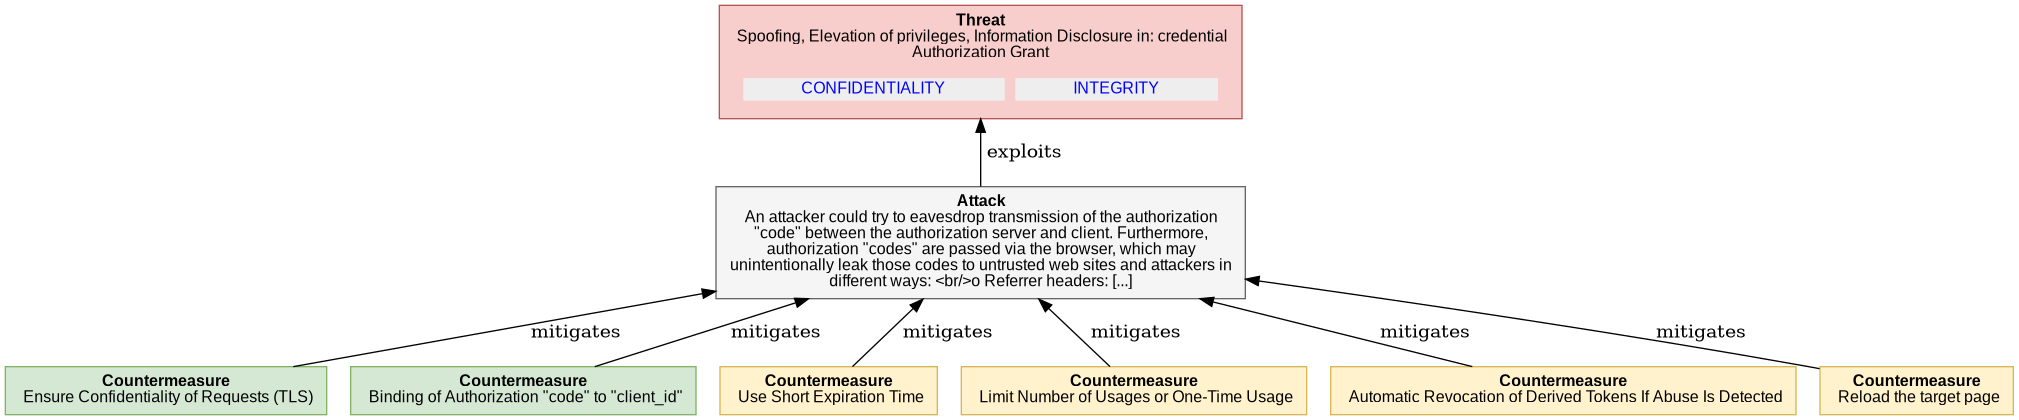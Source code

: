  

@startuml
digraph G {
rankdir="BT";
  node [shape=plaintext, fontname="Arial" fontsize="12"];
    "4_4_1_1_AUTH_CODE_DISCLOSURE" [ fillcolor="#F8CECC", style=filled, shape=polygon, color="#B85450"
    label= 
    <<table border="0" cellborder="0" cellspacing="0">
     <tr><td align="center"><b>Threat</b><br/> 

Spoofing, Elevation of privileges, Information Disclosure in: credential<br/>Authorization Grant
</td></tr>
     <tr><td><table border="0" cellborder="0" cellspacing="8"><tr>
                ret += secObj.linkedImpactMDText()
     <td align="center" href="#OAuth2.CONFIDENTIALITY" bgcolor="#EEEEEE"><font color="blue">CONFIDENTIALITY</font></td>
                ret += secObj.linkedImpactMDText()
     <td align="center" href="#OAuth2.INTEGRITY" bgcolor="#EEEEEE"><font color="blue">INTEGRITY</font></td>
     </tr></table></td></tr>   
   </table>>
   ];
    
"4_4_1_1_AUTH_CODE_DISCLOSURE_attack" [ fillcolor="#f5f5f5", style=filled, shape=polygon, color="#666666", label =     
    <<table border="0" cellborder="0" cellspacing="0">
     <tr><td align="center"><b>Attack</b><br/>

An attacker could try to eavesdrop transmission of the authorization<br/>&quot;code&quot; between the authorization server and client. Furthermore,<br/>authorization &quot;codes&quot; are passed via the browser, which may<br/>unintentionally leak those codes to untrusted web sites and attackers in<br/>different ways: &lt;br/&gt;o Referrer headers: [...]
</td></tr>
   </table>>
    ]

"4_4_1_1_AUTH_CODE_DISCLOSURE_attack" -> "4_4_1_1_AUTH_CODE_DISCLOSURE"  [label = " exploits"]

    "4_4_1_1_AUTH_CODE_DISCLOSURE_countermeasure0" [ 
       fillcolor="#D5E8D4", style=filled, shape=polygon, color="#82B366", label =     
    <<table border="0" cellborder="0" cellspacing="0">
     <tr><td align="left"><b>Countermeasure</b><br/> 

Ensure Confidentiality of Requests (TLS)
</td></tr>
   </table>>
   ]

     "4_4_1_1_AUTH_CODE_DISCLOSURE_countermeasure0" -> "4_4_1_1_AUTH_CODE_DISCLOSURE_attack" [label = " mitigates"]

    "4_4_1_1_AUTH_CODE_DISCLOSURE_countermeasure1" [ 
       fillcolor="#D5E8D4", style=filled, shape=polygon, color="#82B366", label =     
    <<table border="0" cellborder="0" cellspacing="0">
     <tr><td align="left"><b>Countermeasure</b><br/> 

Binding of Authorization &quot;code&quot; to &quot;client_id&quot;
</td></tr>
   </table>>
   ]

     "4_4_1_1_AUTH_CODE_DISCLOSURE_countermeasure1" -> "4_4_1_1_AUTH_CODE_DISCLOSURE_attack" [label = " mitigates"]

    "4_4_1_1_AUTH_CODE_DISCLOSURE_countermeasure2" [ 
       fillcolor="#FFF2CC", style=filled, shape=polygon, color="#D6B656", label =     
    <<table border="0" cellborder="0" cellspacing="0">
     <tr><td align="left"><b>Countermeasure</b><br/> 

Use Short Expiration Time
</td></tr>
   </table>>
   ]

     "4_4_1_1_AUTH_CODE_DISCLOSURE_countermeasure2" -> "4_4_1_1_AUTH_CODE_DISCLOSURE_attack" [label = " mitigates"]

    "4_4_1_1_AUTH_CODE_DISCLOSURE_countermeasure3" [ 
       fillcolor="#FFF2CC", style=filled, shape=polygon, color="#D6B656", label =     
    <<table border="0" cellborder="0" cellspacing="0">
     <tr><td align="left"><b>Countermeasure</b><br/> 

Limit Number of Usages or One-Time Usage
</td></tr>
   </table>>
   ]

     "4_4_1_1_AUTH_CODE_DISCLOSURE_countermeasure3" -> "4_4_1_1_AUTH_CODE_DISCLOSURE_attack" [label = " mitigates"]

    "4_4_1_1_AUTH_CODE_DISCLOSURE_countermeasure4" [ 
       fillcolor="#FFF2CC", style=filled, shape=polygon, color="#D6B656", label =     
    <<table border="0" cellborder="0" cellspacing="0">
     <tr><td align="left"><b>Countermeasure</b><br/> 

Automatic Revocation of Derived Tokens If Abuse Is Detected
</td></tr>
   </table>>
   ]

     "4_4_1_1_AUTH_CODE_DISCLOSURE_countermeasure4" -> "4_4_1_1_AUTH_CODE_DISCLOSURE_attack" [label = " mitigates"]

    "4_4_1_1_AUTH_CODE_DISCLOSURE_countermeasure5" [ 
       fillcolor="#FFF2CC", style=filled, shape=polygon, color="#D6B656", label =     
    <<table border="0" cellborder="0" cellspacing="0">
     <tr><td align="left"><b>Countermeasure</b><br/> 

Reload the target page
</td></tr>
   </table>>
   ]

     "4_4_1_1_AUTH_CODE_DISCLOSURE_countermeasure5" -> "4_4_1_1_AUTH_CODE_DISCLOSURE_attack" [label = " mitigates"]

}
@enduml


